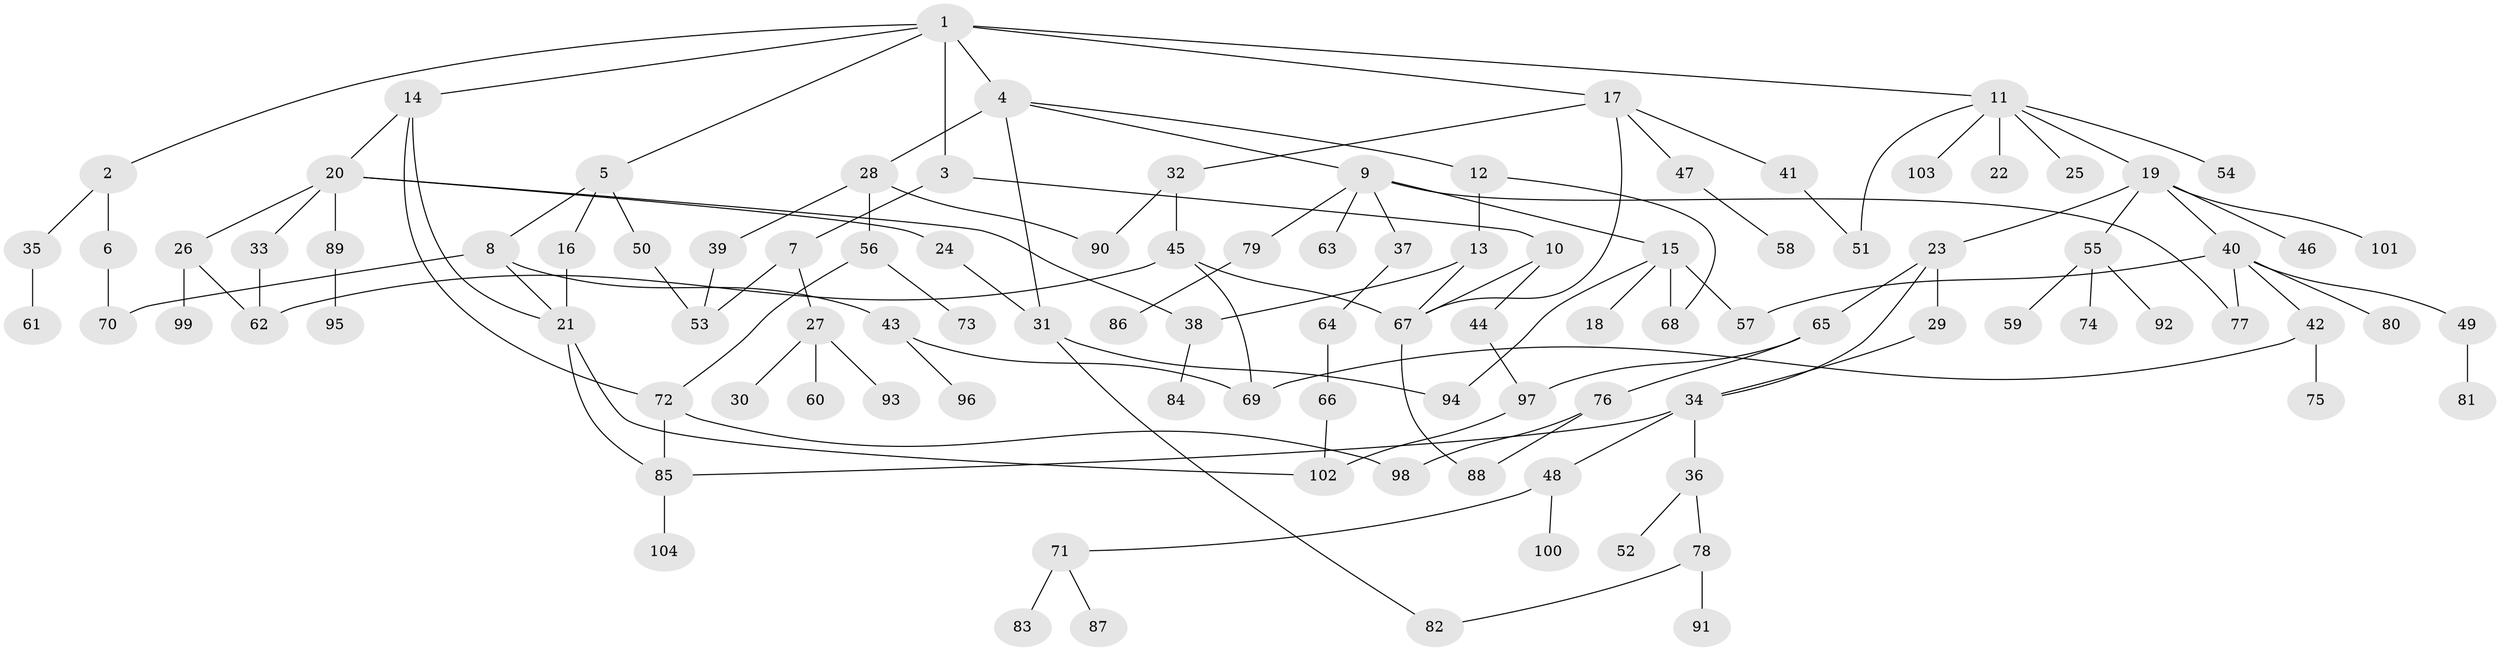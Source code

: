// coarse degree distribution, {8: 0.015384615384615385, 3: 0.15384615384615385, 9: 0.015384615384615385, 5: 0.06153846153846154, 6: 0.07692307692307693, 4: 0.13846153846153847, 1: 0.2923076923076923, 2: 0.24615384615384617}
// Generated by graph-tools (version 1.1) at 2025/23/03/03/25 07:23:34]
// undirected, 104 vertices, 133 edges
graph export_dot {
graph [start="1"]
  node [color=gray90,style=filled];
  1;
  2;
  3;
  4;
  5;
  6;
  7;
  8;
  9;
  10;
  11;
  12;
  13;
  14;
  15;
  16;
  17;
  18;
  19;
  20;
  21;
  22;
  23;
  24;
  25;
  26;
  27;
  28;
  29;
  30;
  31;
  32;
  33;
  34;
  35;
  36;
  37;
  38;
  39;
  40;
  41;
  42;
  43;
  44;
  45;
  46;
  47;
  48;
  49;
  50;
  51;
  52;
  53;
  54;
  55;
  56;
  57;
  58;
  59;
  60;
  61;
  62;
  63;
  64;
  65;
  66;
  67;
  68;
  69;
  70;
  71;
  72;
  73;
  74;
  75;
  76;
  77;
  78;
  79;
  80;
  81;
  82;
  83;
  84;
  85;
  86;
  87;
  88;
  89;
  90;
  91;
  92;
  93;
  94;
  95;
  96;
  97;
  98;
  99;
  100;
  101;
  102;
  103;
  104;
  1 -- 2;
  1 -- 3;
  1 -- 4;
  1 -- 5;
  1 -- 11;
  1 -- 14;
  1 -- 17;
  2 -- 6;
  2 -- 35;
  3 -- 7;
  3 -- 10;
  4 -- 9;
  4 -- 12;
  4 -- 28;
  4 -- 31;
  5 -- 8;
  5 -- 16;
  5 -- 50;
  6 -- 70;
  7 -- 27;
  7 -- 53;
  8 -- 43;
  8 -- 70;
  8 -- 21;
  9 -- 15;
  9 -- 37;
  9 -- 63;
  9 -- 79;
  9 -- 77;
  10 -- 44;
  10 -- 67;
  11 -- 19;
  11 -- 22;
  11 -- 25;
  11 -- 54;
  11 -- 103;
  11 -- 51;
  12 -- 13;
  12 -- 68;
  13 -- 67;
  13 -- 38;
  14 -- 20;
  14 -- 21;
  14 -- 72;
  15 -- 18;
  15 -- 94;
  15 -- 68;
  15 -- 57;
  16 -- 21;
  17 -- 32;
  17 -- 41;
  17 -- 47;
  17 -- 67;
  19 -- 23;
  19 -- 40;
  19 -- 46;
  19 -- 55;
  19 -- 101;
  20 -- 24;
  20 -- 26;
  20 -- 33;
  20 -- 38;
  20 -- 89;
  21 -- 102;
  21 -- 85;
  23 -- 29;
  23 -- 34;
  23 -- 65;
  24 -- 31;
  26 -- 99;
  26 -- 62;
  27 -- 30;
  27 -- 60;
  27 -- 93;
  28 -- 39;
  28 -- 56;
  28 -- 90;
  29 -- 34;
  31 -- 82;
  31 -- 94;
  32 -- 45;
  32 -- 90;
  33 -- 62;
  34 -- 36;
  34 -- 48;
  34 -- 85;
  35 -- 61;
  36 -- 52;
  36 -- 78;
  37 -- 64;
  38 -- 84;
  39 -- 53;
  40 -- 42;
  40 -- 49;
  40 -- 57;
  40 -- 77;
  40 -- 80;
  41 -- 51;
  42 -- 69;
  42 -- 75;
  43 -- 96;
  43 -- 69;
  44 -- 97;
  45 -- 62;
  45 -- 67;
  45 -- 69;
  47 -- 58;
  48 -- 71;
  48 -- 100;
  49 -- 81;
  50 -- 53;
  55 -- 59;
  55 -- 74;
  55 -- 92;
  56 -- 72;
  56 -- 73;
  64 -- 66;
  65 -- 76;
  65 -- 97;
  66 -- 102;
  67 -- 88;
  71 -- 83;
  71 -- 87;
  72 -- 85;
  72 -- 98;
  76 -- 88;
  76 -- 98;
  78 -- 91;
  78 -- 82;
  79 -- 86;
  85 -- 104;
  89 -- 95;
  97 -- 102;
}
